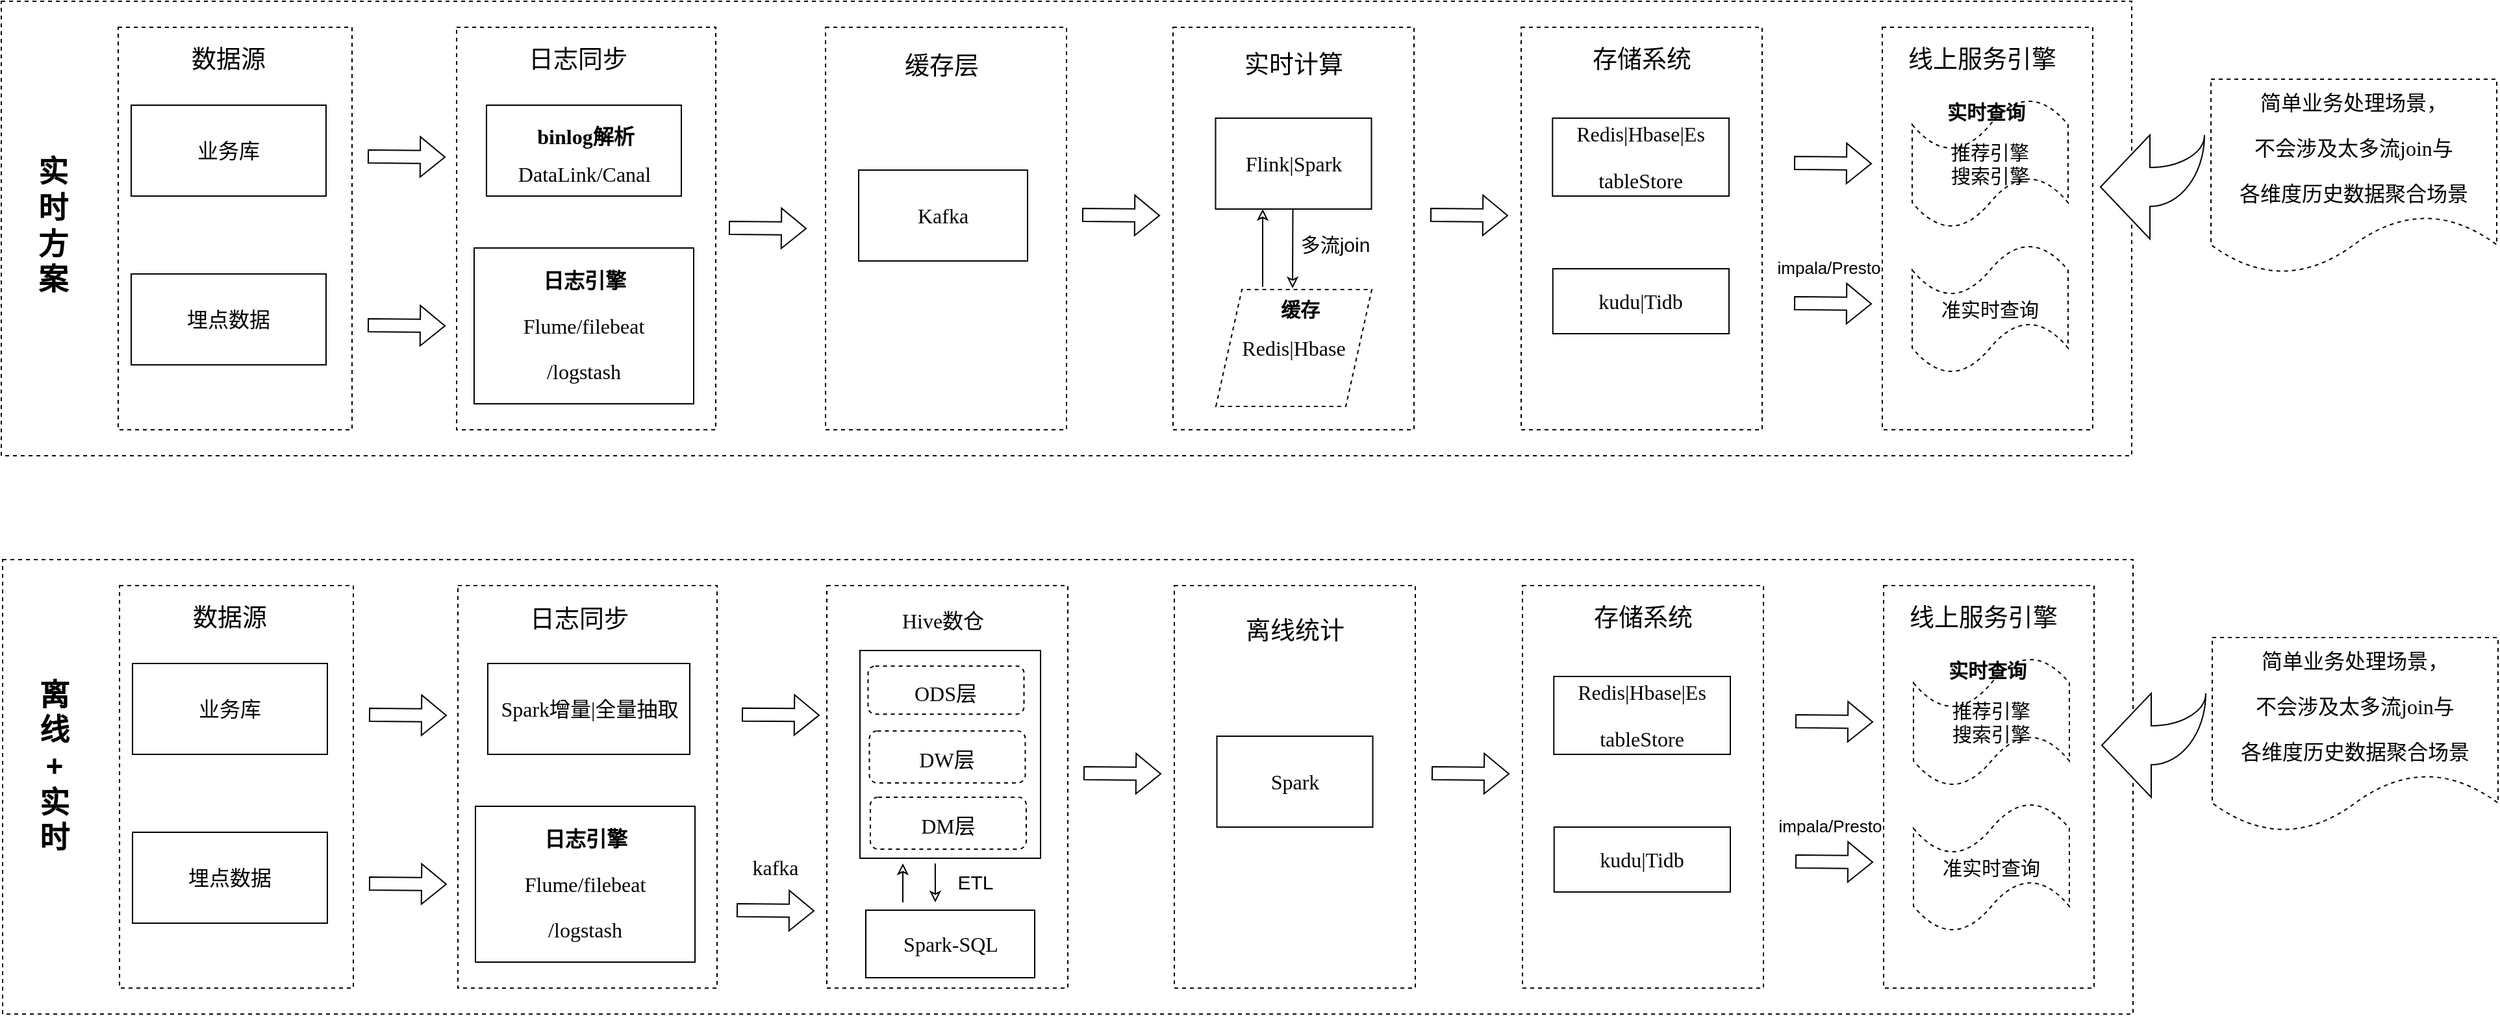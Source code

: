 <mxfile version="16.5.6" type="github">
  <diagram id="tP0htK_A89CHBBAlXfLt" name="Page-1">
    <mxGraphModel dx="1396" dy="868" grid="1" gridSize="10" guides="1" tooltips="1" connect="1" arrows="1" fold="1" page="1" pageScale="1" pageWidth="2339" pageHeight="3300" math="0" shadow="0">
      <root>
        <mxCell id="0" />
        <mxCell id="1" parent="0" />
        <mxCell id="vU2qt1rbrAaDwHg2KqTE-60" value="" style="rounded=0;whiteSpace=wrap;html=1;shadow=0;dashed=1;sketch=0;fontSize=13;" vertex="1" parent="1">
          <mxGeometry x="30" y="150" width="1640" height="350" as="geometry" />
        </mxCell>
        <mxCell id="vU2qt1rbrAaDwHg2KqTE-56" value="" style="rounded=0;whiteSpace=wrap;html=1;dashed=1;" vertex="1" parent="1">
          <mxGeometry x="1478" y="170" width="162" height="310" as="geometry" />
        </mxCell>
        <mxCell id="vU2qt1rbrAaDwHg2KqTE-27" value="" style="rounded=0;whiteSpace=wrap;html=1;dashed=1;" vertex="1" parent="1">
          <mxGeometry x="932" y="170" width="185.5" height="310" as="geometry" />
        </mxCell>
        <mxCell id="vU2qt1rbrAaDwHg2KqTE-24" value="" style="rounded=0;whiteSpace=wrap;html=1;dashed=1;" vertex="1" parent="1">
          <mxGeometry x="664.5" y="170" width="185.5" height="310" as="geometry" />
        </mxCell>
        <mxCell id="vU2qt1rbrAaDwHg2KqTE-21" value="" style="rounded=0;whiteSpace=wrap;html=1;dashed=1;" vertex="1" parent="1">
          <mxGeometry x="380.5" y="170" width="199.5" height="310" as="geometry" />
        </mxCell>
        <mxCell id="vU2qt1rbrAaDwHg2KqTE-18" value="" style="rounded=0;whiteSpace=wrap;html=1;dashed=1;" vertex="1" parent="1">
          <mxGeometry x="120" y="170" width="180" height="310" as="geometry" />
        </mxCell>
        <mxCell id="vU2qt1rbrAaDwHg2KqTE-1" value="&lt;pre style=&quot;background-color: rgb(255 , 255 , 255) ; font-family: &amp;#34;menlo&amp;#34; ; font-size: 12pt&quot;&gt;&lt;br&gt;&lt;/pre&gt;&lt;pre style=&quot;background-color: rgb(255 , 255 , 255) ; font-family: &amp;#34;menlo&amp;#34; ; font-size: 12pt&quot;&gt;DataLink/Canal&lt;/pre&gt;" style="rounded=0;whiteSpace=wrap;html=1;" vertex="1" parent="1">
          <mxGeometry x="403.5" y="230" width="150" height="70" as="geometry" />
        </mxCell>
        <mxCell id="vU2qt1rbrAaDwHg2KqTE-3" value="&lt;pre style=&quot;background-color: rgb(255 , 255 , 255) ; font-family: &amp;#34;menlo&amp;#34; ; font-size: 12pt&quot;&gt;Kafka&lt;/pre&gt;" style="rounded=0;whiteSpace=wrap;html=1;" vertex="1" parent="1">
          <mxGeometry x="690" y="280" width="130" height="70" as="geometry" />
        </mxCell>
        <mxCell id="vU2qt1rbrAaDwHg2KqTE-4" value="&lt;pre style=&quot;background-color: rgb(255 , 255 , 255) ; font-family: &amp;#34;menlo&amp;#34; ; font-size: 12pt&quot;&gt;Flink|Spark&lt;/pre&gt;" style="rounded=0;whiteSpace=wrap;html=1;" vertex="1" parent="1">
          <mxGeometry x="964.75" y="240" width="120" height="70" as="geometry" />
        </mxCell>
        <mxCell id="vU2qt1rbrAaDwHg2KqTE-7" value="" style="shape=flexArrow;endArrow=classic;html=1;rounded=0;" edge="1" parent="1">
          <mxGeometry width="50" height="50" relative="1" as="geometry">
            <mxPoint x="312" y="269.5" as="sourcePoint" />
            <mxPoint x="372" y="270" as="targetPoint" />
          </mxGeometry>
        </mxCell>
        <mxCell id="vU2qt1rbrAaDwHg2KqTE-10" value="&lt;pre style=&quot;background-color: rgb(255 , 255 , 255) ; font-family: &amp;#34;menlo&amp;#34; ; font-size: 12pt&quot;&gt;业务库&lt;/pre&gt;" style="rounded=0;whiteSpace=wrap;html=1;" vertex="1" parent="1">
          <mxGeometry x="130" y="230" width="150" height="70" as="geometry" />
        </mxCell>
        <mxCell id="vU2qt1rbrAaDwHg2KqTE-15" value="&lt;pre style=&quot;background-color: rgb(255 , 255 , 255) ; font-family: &amp;#34;menlo&amp;#34; ; font-size: 12pt&quot;&gt;埋点数据&lt;/pre&gt;" style="rounded=0;whiteSpace=wrap;html=1;" vertex="1" parent="1">
          <mxGeometry x="130" y="360" width="150" height="70" as="geometry" />
        </mxCell>
        <mxCell id="vU2qt1rbrAaDwHg2KqTE-19" value="&lt;pre style=&quot;background-color: rgb(255 , 255 , 255) ; font-family: &amp;#34;menlo&amp;#34; ; font-size: 12pt&quot;&gt;&lt;br&gt;&lt;/pre&gt;&lt;pre style=&quot;background-color: rgb(255 , 255 , 255) ; font-family: &amp;#34;menlo&amp;#34; ; font-size: 12pt&quot;&gt;Flume/filebeat&lt;/pre&gt;&lt;pre style=&quot;background-color: rgb(255 , 255 , 255) ; font-family: &amp;#34;menlo&amp;#34; ; font-size: 12pt&quot;&gt;/logstash&lt;/pre&gt;" style="rounded=0;whiteSpace=wrap;html=1;" vertex="1" parent="1">
          <mxGeometry x="394" y="340" width="169" height="120" as="geometry" />
        </mxCell>
        <mxCell id="vU2qt1rbrAaDwHg2KqTE-20" value="" style="shape=flexArrow;endArrow=classic;html=1;rounded=0;" edge="1" parent="1">
          <mxGeometry width="50" height="50" relative="1" as="geometry">
            <mxPoint x="312" y="399.5" as="sourcePoint" />
            <mxPoint x="372" y="400" as="targetPoint" />
          </mxGeometry>
        </mxCell>
        <mxCell id="vU2qt1rbrAaDwHg2KqTE-22" value="&lt;font style=&quot;font-size: 19px&quot;&gt;数据源&lt;/font&gt;" style="text;html=1;strokeColor=none;fillColor=none;align=center;verticalAlign=middle;whiteSpace=wrap;rounded=0;dashed=1;" vertex="1" parent="1">
          <mxGeometry x="125" y="180" width="160" height="30" as="geometry" />
        </mxCell>
        <mxCell id="vU2qt1rbrAaDwHg2KqTE-23" value="&lt;span style=&quot;font-size: 19px&quot;&gt;日志同步&lt;/span&gt;" style="text;html=1;strokeColor=none;fillColor=none;align=center;verticalAlign=middle;whiteSpace=wrap;rounded=0;dashed=1;" vertex="1" parent="1">
          <mxGeometry x="393.5" y="180" width="160" height="30" as="geometry" />
        </mxCell>
        <mxCell id="vU2qt1rbrAaDwHg2KqTE-25" value="" style="shape=flexArrow;endArrow=classic;html=1;rounded=0;" edge="1" parent="1">
          <mxGeometry width="50" height="50" relative="1" as="geometry">
            <mxPoint x="590" y="324.5" as="sourcePoint" />
            <mxPoint x="650" y="325" as="targetPoint" />
          </mxGeometry>
        </mxCell>
        <mxCell id="vU2qt1rbrAaDwHg2KqTE-26" value="&lt;span style=&quot;font-size: 19px&quot;&gt;缓存层&lt;/span&gt;" style="text;html=1;strokeColor=none;fillColor=none;align=center;verticalAlign=middle;whiteSpace=wrap;rounded=0;dashed=1;" vertex="1" parent="1">
          <mxGeometry x="674" y="185" width="160" height="30" as="geometry" />
        </mxCell>
        <mxCell id="vU2qt1rbrAaDwHg2KqTE-28" value="" style="shape=flexArrow;endArrow=classic;html=1;rounded=0;" edge="1" parent="1">
          <mxGeometry width="50" height="50" relative="1" as="geometry">
            <mxPoint x="862" y="314.5" as="sourcePoint" />
            <mxPoint x="922" y="315" as="targetPoint" />
          </mxGeometry>
        </mxCell>
        <mxCell id="vU2qt1rbrAaDwHg2KqTE-29" value="&lt;pre style=&quot;background-color: rgb(255 , 255 , 255) ; font-family: &amp;#34;menlo&amp;#34; ; font-size: 12pt&quot;&gt;Redis|Hbase&lt;/pre&gt;" style="shape=parallelogram;perimeter=parallelogramPerimeter;whiteSpace=wrap;html=1;fixedSize=1;dashed=1;fontSize=19;" vertex="1" parent="1">
          <mxGeometry x="965" y="372" width="120" height="90" as="geometry" />
        </mxCell>
        <mxCell id="vU2qt1rbrAaDwHg2KqTE-30" value="&lt;span style=&quot;font-size: 19px&quot;&gt;实时计算&lt;/span&gt;" style="text;html=1;strokeColor=none;fillColor=none;align=center;verticalAlign=middle;whiteSpace=wrap;rounded=0;dashed=1;" vertex="1" parent="1">
          <mxGeometry x="945" y="184" width="160" height="30" as="geometry" />
        </mxCell>
        <mxCell id="vU2qt1rbrAaDwHg2KqTE-31" value="&lt;font size=&quot;1&quot;&gt;&lt;b style=&quot;font-size: 15px&quot;&gt;缓存&lt;/b&gt;&lt;/font&gt;" style="text;html=1;strokeColor=none;fillColor=none;align=center;verticalAlign=middle;whiteSpace=wrap;rounded=0;dashed=1;fontSize=19;" vertex="1" parent="1">
          <mxGeometry x="1000" y="372" width="60" height="30" as="geometry" />
        </mxCell>
        <mxCell id="vU2qt1rbrAaDwHg2KqTE-34" value="&lt;pre style=&quot;background-color: rgb(255 , 255 , 255) ; font-family: &amp;#34;menlo&amp;#34; ; font-size: 12pt&quot;&gt;&lt;b&gt;binlog解析&lt;/b&gt;&lt;/pre&gt;" style="text;html=1;strokeColor=none;fillColor=none;align=center;verticalAlign=middle;whiteSpace=wrap;rounded=0;dashed=1;fontSize=19;" vertex="1" parent="1">
          <mxGeometry x="435.25" y="239" width="90" height="30" as="geometry" />
        </mxCell>
        <mxCell id="vU2qt1rbrAaDwHg2KqTE-35" value="&lt;pre style=&quot;background-color: rgb(255 , 255 , 255) ; font-family: &amp;#34;menlo&amp;#34; ; font-size: 12pt&quot;&gt;&lt;pre style=&quot;font-family: &amp;#34;menlo&amp;#34; ; font-size: 12pt&quot;&gt;&lt;b&gt;日志引擎&lt;/b&gt;&lt;/pre&gt;&lt;/pre&gt;" style="text;html=1;strokeColor=none;fillColor=none;align=center;verticalAlign=middle;whiteSpace=wrap;rounded=0;dashed=1;fontSize=19;" vertex="1" parent="1">
          <mxGeometry x="433.5" y="350" width="90" height="30" as="geometry" />
        </mxCell>
        <mxCell id="vU2qt1rbrAaDwHg2KqTE-36" value="" style="endArrow=classic;html=1;rounded=0;fontSize=15;endFill=0;" edge="1" parent="1">
          <mxGeometry width="50" height="50" relative="1" as="geometry">
            <mxPoint x="1001" y="370" as="sourcePoint" />
            <mxPoint x="1001" y="310" as="targetPoint" />
          </mxGeometry>
        </mxCell>
        <mxCell id="vU2qt1rbrAaDwHg2KqTE-37" value="" style="endArrow=classic;html=1;rounded=0;fontSize=15;endFill=0;entryX=0.4;entryY=-0.033;entryDx=0;entryDy=0;entryPerimeter=0;" edge="1" parent="1" target="vU2qt1rbrAaDwHg2KqTE-31">
          <mxGeometry width="50" height="50" relative="1" as="geometry">
            <mxPoint x="1024.25" y="310" as="sourcePoint" />
            <mxPoint x="1024.25" y="360" as="targetPoint" />
          </mxGeometry>
        </mxCell>
        <mxCell id="vU2qt1rbrAaDwHg2KqTE-38" value="&lt;font size=&quot;1&quot;&gt;&lt;span style=&quot;font-size: 15px&quot;&gt;多流join&lt;/span&gt;&lt;/font&gt;" style="text;html=1;strokeColor=none;fillColor=none;align=center;verticalAlign=middle;whiteSpace=wrap;rounded=0;dashed=1;fontSize=19;" vertex="1" parent="1">
          <mxGeometry x="1027" y="322" width="60" height="30" as="geometry" />
        </mxCell>
        <mxCell id="vU2qt1rbrAaDwHg2KqTE-39" value="" style="rounded=0;whiteSpace=wrap;html=1;dashed=1;" vertex="1" parent="1">
          <mxGeometry x="1200" y="170" width="185.5" height="310" as="geometry" />
        </mxCell>
        <mxCell id="vU2qt1rbrAaDwHg2KqTE-40" value="&lt;pre style=&quot;background-color: rgb(255 , 255 , 255) ; font-family: &amp;#34;menlo&amp;#34; ; font-size: 12pt&quot;&gt;&lt;pre style=&quot;font-family: &amp;#34;menlo&amp;#34; ; font-size: 12pt&quot;&gt;Redis|Hbase|Es&lt;/pre&gt;&lt;pre style=&quot;font-family: &amp;#34;menlo&amp;#34; ; font-size: 12pt&quot;&gt;tableStore&lt;/pre&gt;&lt;/pre&gt;" style="rounded=0;whiteSpace=wrap;html=1;" vertex="1" parent="1">
          <mxGeometry x="1224.13" y="240" width="135.87" height="60" as="geometry" />
        </mxCell>
        <mxCell id="vU2qt1rbrAaDwHg2KqTE-41" value="" style="shape=flexArrow;endArrow=classic;html=1;rounded=0;" edge="1" parent="1">
          <mxGeometry width="50" height="50" relative="1" as="geometry">
            <mxPoint x="1130" y="314.5" as="sourcePoint" />
            <mxPoint x="1190" y="315" as="targetPoint" />
          </mxGeometry>
        </mxCell>
        <mxCell id="vU2qt1rbrAaDwHg2KqTE-43" value="&lt;span style=&quot;font-size: 19px&quot;&gt;存储系统&lt;/span&gt;" style="text;html=1;strokeColor=none;fillColor=none;align=center;verticalAlign=middle;whiteSpace=wrap;rounded=0;dashed=1;" vertex="1" parent="1">
          <mxGeometry x="1213" y="180" width="160" height="30" as="geometry" />
        </mxCell>
        <mxCell id="vU2qt1rbrAaDwHg2KqTE-48" value="&lt;pre style=&quot;background-color: rgb(255 , 255 , 255) ; font-family: &amp;#34;menlo&amp;#34; ; font-size: 12pt&quot;&gt;&lt;pre style=&quot;font-family: &amp;#34;menlo&amp;#34; ; font-size: 12pt&quot;&gt;kudu|Tidb&lt;/pre&gt;&lt;/pre&gt;" style="rounded=0;whiteSpace=wrap;html=1;" vertex="1" parent="1">
          <mxGeometry x="1224.37" y="356" width="135.63" height="50" as="geometry" />
        </mxCell>
        <mxCell id="vU2qt1rbrAaDwHg2KqTE-49" value="" style="shape=flexArrow;endArrow=classic;html=1;rounded=0;" edge="1" parent="1">
          <mxGeometry width="50" height="50" relative="1" as="geometry">
            <mxPoint x="1410" y="274.5" as="sourcePoint" />
            <mxPoint x="1470" y="275" as="targetPoint" />
          </mxGeometry>
        </mxCell>
        <mxCell id="vU2qt1rbrAaDwHg2KqTE-50" value="推荐引擎&lt;br&gt;搜索引擎" style="shape=tape;whiteSpace=wrap;html=1;rounded=1;dashed=1;fontSize=15;" vertex="1" parent="1">
          <mxGeometry x="1501" y="225" width="120" height="100" as="geometry" />
        </mxCell>
        <mxCell id="vU2qt1rbrAaDwHg2KqTE-51" value="" style="shape=flexArrow;endArrow=classic;html=1;rounded=0;" edge="1" parent="1">
          <mxGeometry width="50" height="50" relative="1" as="geometry">
            <mxPoint x="1410" y="382.5" as="sourcePoint" />
            <mxPoint x="1470" y="383" as="targetPoint" />
          </mxGeometry>
        </mxCell>
        <mxCell id="vU2qt1rbrAaDwHg2KqTE-52" value="准实时查询" style="shape=tape;whiteSpace=wrap;html=1;rounded=1;dashed=1;fontSize=15;" vertex="1" parent="1">
          <mxGeometry x="1501" y="337" width="120" height="100" as="geometry" />
        </mxCell>
        <mxCell id="vU2qt1rbrAaDwHg2KqTE-53" value="&lt;font size=&quot;1&quot;&gt;&lt;b style=&quot;font-size: 15px&quot;&gt;实时查询&lt;/b&gt;&lt;/font&gt;" style="text;html=1;strokeColor=none;fillColor=none;align=center;verticalAlign=middle;whiteSpace=wrap;rounded=0;dashed=1;fontSize=19;" vertex="1" parent="1">
          <mxGeometry x="1523" y="220" width="70" height="30" as="geometry" />
        </mxCell>
        <mxCell id="vU2qt1rbrAaDwHg2KqTE-54" value="&lt;font size=&quot;1&quot;&gt;&lt;span style=&quot;font-size: 13px&quot;&gt;impala/Presto&lt;/span&gt;&lt;/font&gt;" style="text;html=1;strokeColor=none;fillColor=none;align=center;verticalAlign=middle;whiteSpace=wrap;rounded=0;dashed=1;fontSize=19;" vertex="1" parent="1">
          <mxGeometry x="1402" y="339" width="70" height="30" as="geometry" />
        </mxCell>
        <mxCell id="vU2qt1rbrAaDwHg2KqTE-57" value="&lt;span style=&quot;font-size: 19px&quot;&gt;线上服务引擎&lt;/span&gt;" style="text;html=1;strokeColor=none;fillColor=none;align=center;verticalAlign=middle;whiteSpace=wrap;rounded=0;dashed=1;" vertex="1" parent="1">
          <mxGeometry x="1475" y="180" width="160" height="30" as="geometry" />
        </mxCell>
        <mxCell id="vU2qt1rbrAaDwHg2KqTE-58" value="&lt;pre style=&quot;background-color: rgb(255 , 255 , 255) ; font-family: &amp;#34;menlo&amp;#34; ; font-size: 12pt&quot;&gt;简单业务处理场景，&lt;/pre&gt;&lt;pre style=&quot;background-color: rgb(255 , 255 , 255) ; font-family: &amp;#34;menlo&amp;#34; ; font-size: 12pt&quot;&gt;不会涉及太多流join与&lt;/pre&gt;&lt;pre style=&quot;background-color: rgb(255 , 255 , 255) ; font-family: &amp;#34;menlo&amp;#34; ; font-size: 12pt&quot;&gt;各维度历史数据聚合场景&lt;/pre&gt;" style="shape=document;whiteSpace=wrap;html=1;boundedLbl=1;rounded=1;dashed=1;fontSize=13;" vertex="1" parent="1">
          <mxGeometry x="1731" y="210" width="220" height="150" as="geometry" />
        </mxCell>
        <mxCell id="vU2qt1rbrAaDwHg2KqTE-59" value="" style="html=1;shadow=0;dashed=0;align=center;verticalAlign=middle;shape=mxgraph.arrows2.jumpInArrow;dy=15;dx=38;arrowHead=80;rounded=1;fontSize=13;rotation=-180;sketch=0;" vertex="1" parent="1">
          <mxGeometry x="1646" y="253" width="80" height="80" as="geometry" />
        </mxCell>
        <mxCell id="vU2qt1rbrAaDwHg2KqTE-61" value="&lt;font style=&quot;font-size: 23px&quot;&gt;&lt;b&gt;实&lt;br&gt;时&lt;br&gt;方&lt;br&gt;案&lt;/b&gt;&lt;/font&gt;" style="text;html=1;strokeColor=none;fillColor=none;align=center;verticalAlign=middle;whiteSpace=wrap;rounded=0;shadow=0;dashed=1;sketch=0;fontSize=13;" vertex="1" parent="1">
          <mxGeometry x="50" y="233" width="40" height="180" as="geometry" />
        </mxCell>
        <mxCell id="vU2qt1rbrAaDwHg2KqTE-62" value="" style="rounded=0;whiteSpace=wrap;html=1;shadow=0;dashed=1;sketch=0;fontSize=13;" vertex="1" parent="1">
          <mxGeometry x="31" y="580" width="1640" height="350" as="geometry" />
        </mxCell>
        <mxCell id="vU2qt1rbrAaDwHg2KqTE-63" value="" style="rounded=0;whiteSpace=wrap;html=1;dashed=1;" vertex="1" parent="1">
          <mxGeometry x="1479" y="600" width="162" height="310" as="geometry" />
        </mxCell>
        <mxCell id="vU2qt1rbrAaDwHg2KqTE-64" value="" style="rounded=0;whiteSpace=wrap;html=1;dashed=1;" vertex="1" parent="1">
          <mxGeometry x="933" y="600" width="185.5" height="310" as="geometry" />
        </mxCell>
        <mxCell id="vU2qt1rbrAaDwHg2KqTE-65" value="" style="rounded=0;whiteSpace=wrap;html=1;dashed=1;" vertex="1" parent="1">
          <mxGeometry x="665.5" y="600" width="185.5" height="310" as="geometry" />
        </mxCell>
        <mxCell id="vU2qt1rbrAaDwHg2KqTE-66" value="" style="rounded=0;whiteSpace=wrap;html=1;dashed=1;" vertex="1" parent="1">
          <mxGeometry x="381.5" y="600" width="199.5" height="310" as="geometry" />
        </mxCell>
        <mxCell id="vU2qt1rbrAaDwHg2KqTE-67" value="" style="rounded=0;whiteSpace=wrap;html=1;dashed=1;" vertex="1" parent="1">
          <mxGeometry x="121" y="600" width="180" height="310" as="geometry" />
        </mxCell>
        <mxCell id="vU2qt1rbrAaDwHg2KqTE-68" value="&lt;pre style=&quot;background-color: rgb(255 , 255 , 255) ; font-family: &amp;#34;menlo&amp;#34; ; font-size: 12pt&quot;&gt;Spark增量|全量抽取&lt;/pre&gt;" style="rounded=0;whiteSpace=wrap;html=1;" vertex="1" parent="1">
          <mxGeometry x="404.5" y="660" width="155.5" height="70" as="geometry" />
        </mxCell>
        <mxCell id="vU2qt1rbrAaDwHg2KqTE-69" value="&lt;pre style=&quot;background-color: rgb(255 , 255 , 255) ; font-family: &amp;#34;menlo&amp;#34; ; font-size: 12pt&quot;&gt;&lt;pre style=&quot;font-family: &amp;#34;menlo&amp;#34; ; font-size: 12pt&quot;&gt;&lt;br&gt;&lt;/pre&gt;&lt;/pre&gt;" style="rounded=0;whiteSpace=wrap;html=1;" vertex="1" parent="1">
          <mxGeometry x="691" y="650" width="139" height="160" as="geometry" />
        </mxCell>
        <mxCell id="vU2qt1rbrAaDwHg2KqTE-70" value="&lt;pre style=&quot;background-color: rgb(255 , 255 , 255) ; font-family: &amp;#34;menlo&amp;#34; ; font-size: 12pt&quot;&gt;Spark&lt;/pre&gt;" style="rounded=0;whiteSpace=wrap;html=1;" vertex="1" parent="1">
          <mxGeometry x="965.75" y="716" width="120" height="70" as="geometry" />
        </mxCell>
        <mxCell id="vU2qt1rbrAaDwHg2KqTE-71" value="" style="shape=flexArrow;endArrow=classic;html=1;rounded=0;" edge="1" parent="1">
          <mxGeometry width="50" height="50" relative="1" as="geometry">
            <mxPoint x="313" y="699.5" as="sourcePoint" />
            <mxPoint x="373" y="700" as="targetPoint" />
          </mxGeometry>
        </mxCell>
        <mxCell id="vU2qt1rbrAaDwHg2KqTE-72" value="&lt;pre style=&quot;background-color: rgb(255 , 255 , 255) ; font-family: &amp;#34;menlo&amp;#34; ; font-size: 12pt&quot;&gt;业务库&lt;/pre&gt;" style="rounded=0;whiteSpace=wrap;html=1;" vertex="1" parent="1">
          <mxGeometry x="131" y="660" width="150" height="70" as="geometry" />
        </mxCell>
        <mxCell id="vU2qt1rbrAaDwHg2KqTE-73" value="&lt;pre style=&quot;background-color: rgb(255 , 255 , 255) ; font-family: &amp;#34;menlo&amp;#34; ; font-size: 12pt&quot;&gt;埋点数据&lt;/pre&gt;" style="rounded=0;whiteSpace=wrap;html=1;" vertex="1" parent="1">
          <mxGeometry x="131" y="790" width="150" height="70" as="geometry" />
        </mxCell>
        <mxCell id="vU2qt1rbrAaDwHg2KqTE-74" value="&lt;pre style=&quot;background-color: rgb(255 , 255 , 255) ; font-family: &amp;#34;menlo&amp;#34; ; font-size: 12pt&quot;&gt;&lt;br&gt;&lt;/pre&gt;&lt;pre style=&quot;background-color: rgb(255 , 255 , 255) ; font-family: &amp;#34;menlo&amp;#34; ; font-size: 12pt&quot;&gt;Flume/filebeat&lt;/pre&gt;&lt;pre style=&quot;background-color: rgb(255 , 255 , 255) ; font-family: &amp;#34;menlo&amp;#34; ; font-size: 12pt&quot;&gt;/logstash&lt;/pre&gt;" style="rounded=0;whiteSpace=wrap;html=1;" vertex="1" parent="1">
          <mxGeometry x="395" y="770" width="169" height="120" as="geometry" />
        </mxCell>
        <mxCell id="vU2qt1rbrAaDwHg2KqTE-75" value="" style="shape=flexArrow;endArrow=classic;html=1;rounded=0;" edge="1" parent="1">
          <mxGeometry width="50" height="50" relative="1" as="geometry">
            <mxPoint x="313" y="829.5" as="sourcePoint" />
            <mxPoint x="373" y="830" as="targetPoint" />
          </mxGeometry>
        </mxCell>
        <mxCell id="vU2qt1rbrAaDwHg2KqTE-76" value="&lt;font style=&quot;font-size: 19px&quot;&gt;数据源&lt;/font&gt;" style="text;html=1;strokeColor=none;fillColor=none;align=center;verticalAlign=middle;whiteSpace=wrap;rounded=0;dashed=1;" vertex="1" parent="1">
          <mxGeometry x="126" y="610" width="160" height="30" as="geometry" />
        </mxCell>
        <mxCell id="vU2qt1rbrAaDwHg2KqTE-77" value="&lt;span style=&quot;font-size: 19px&quot;&gt;日志同步&lt;/span&gt;" style="text;html=1;strokeColor=none;fillColor=none;align=center;verticalAlign=middle;whiteSpace=wrap;rounded=0;dashed=1;" vertex="1" parent="1">
          <mxGeometry x="394.5" y="611" width="160" height="30" as="geometry" />
        </mxCell>
        <mxCell id="vU2qt1rbrAaDwHg2KqTE-78" value="" style="shape=flexArrow;endArrow=classic;html=1;rounded=0;" edge="1" parent="1">
          <mxGeometry width="50" height="50" relative="1" as="geometry">
            <mxPoint x="600" y="699.33" as="sourcePoint" />
            <mxPoint x="660" y="699.83" as="targetPoint" />
          </mxGeometry>
        </mxCell>
        <mxCell id="vU2qt1rbrAaDwHg2KqTE-79" value="&lt;pre style=&quot;font-size: 12pt ; font-family: &amp;#34;menlo&amp;#34;&quot;&gt;Hive数仓&lt;/pre&gt;" style="text;html=1;strokeColor=none;fillColor=none;align=center;verticalAlign=middle;whiteSpace=wrap;rounded=0;dashed=1;" vertex="1" parent="1">
          <mxGeometry x="675" y="612" width="160" height="30" as="geometry" />
        </mxCell>
        <mxCell id="vU2qt1rbrAaDwHg2KqTE-80" value="" style="shape=flexArrow;endArrow=classic;html=1;rounded=0;" edge="1" parent="1">
          <mxGeometry width="50" height="50" relative="1" as="geometry">
            <mxPoint x="863" y="744.5" as="sourcePoint" />
            <mxPoint x="923" y="745" as="targetPoint" />
          </mxGeometry>
        </mxCell>
        <mxCell id="vU2qt1rbrAaDwHg2KqTE-82" value="&lt;span style=&quot;font-size: 19px&quot;&gt;离线统计&lt;/span&gt;" style="text;html=1;strokeColor=none;fillColor=none;align=center;verticalAlign=middle;whiteSpace=wrap;rounded=0;dashed=1;" vertex="1" parent="1">
          <mxGeometry x="946" y="620" width="160" height="30" as="geometry" />
        </mxCell>
        <mxCell id="vU2qt1rbrAaDwHg2KqTE-85" value="&lt;pre style=&quot;background-color: rgb(255 , 255 , 255) ; font-family: &amp;#34;menlo&amp;#34; ; font-size: 12pt&quot;&gt;&lt;pre style=&quot;font-family: &amp;#34;menlo&amp;#34; ; font-size: 12pt&quot;&gt;&lt;b&gt;日志引擎&lt;/b&gt;&lt;/pre&gt;&lt;/pre&gt;" style="text;html=1;strokeColor=none;fillColor=none;align=center;verticalAlign=middle;whiteSpace=wrap;rounded=0;dashed=1;fontSize=19;" vertex="1" parent="1">
          <mxGeometry x="434.5" y="780" width="90" height="30" as="geometry" />
        </mxCell>
        <mxCell id="vU2qt1rbrAaDwHg2KqTE-89" value="" style="rounded=0;whiteSpace=wrap;html=1;dashed=1;" vertex="1" parent="1">
          <mxGeometry x="1201" y="600" width="185.5" height="310" as="geometry" />
        </mxCell>
        <mxCell id="vU2qt1rbrAaDwHg2KqTE-90" value="&lt;pre style=&quot;background-color: rgb(255 , 255 , 255) ; font-family: &amp;#34;menlo&amp;#34; ; font-size: 12pt&quot;&gt;&lt;pre style=&quot;font-family: &amp;#34;menlo&amp;#34; ; font-size: 12pt&quot;&gt;Redis|Hbase|Es&lt;/pre&gt;&lt;pre style=&quot;font-family: &amp;#34;menlo&amp;#34; ; font-size: 12pt&quot;&gt;tableStore&lt;/pre&gt;&lt;/pre&gt;" style="rounded=0;whiteSpace=wrap;html=1;" vertex="1" parent="1">
          <mxGeometry x="1225.13" y="670" width="135.87" height="60" as="geometry" />
        </mxCell>
        <mxCell id="vU2qt1rbrAaDwHg2KqTE-91" value="" style="shape=flexArrow;endArrow=classic;html=1;rounded=0;" edge="1" parent="1">
          <mxGeometry width="50" height="50" relative="1" as="geometry">
            <mxPoint x="1131" y="744.5" as="sourcePoint" />
            <mxPoint x="1191" y="745" as="targetPoint" />
          </mxGeometry>
        </mxCell>
        <mxCell id="vU2qt1rbrAaDwHg2KqTE-92" value="&lt;span style=&quot;font-size: 19px&quot;&gt;存储系统&lt;/span&gt;" style="text;html=1;strokeColor=none;fillColor=none;align=center;verticalAlign=middle;whiteSpace=wrap;rounded=0;dashed=1;" vertex="1" parent="1">
          <mxGeometry x="1214" y="610" width="160" height="30" as="geometry" />
        </mxCell>
        <mxCell id="vU2qt1rbrAaDwHg2KqTE-93" value="&lt;pre style=&quot;background-color: rgb(255 , 255 , 255) ; font-family: &amp;#34;menlo&amp;#34; ; font-size: 12pt&quot;&gt;&lt;pre style=&quot;font-family: &amp;#34;menlo&amp;#34; ; font-size: 12pt&quot;&gt;kudu|Tidb&lt;/pre&gt;&lt;/pre&gt;" style="rounded=0;whiteSpace=wrap;html=1;" vertex="1" parent="1">
          <mxGeometry x="1225.37" y="786" width="135.63" height="50" as="geometry" />
        </mxCell>
        <mxCell id="vU2qt1rbrAaDwHg2KqTE-94" value="" style="shape=flexArrow;endArrow=classic;html=1;rounded=0;" edge="1" parent="1">
          <mxGeometry width="50" height="50" relative="1" as="geometry">
            <mxPoint x="1411" y="704.5" as="sourcePoint" />
            <mxPoint x="1471" y="705" as="targetPoint" />
          </mxGeometry>
        </mxCell>
        <mxCell id="vU2qt1rbrAaDwHg2KqTE-95" value="推荐引擎&lt;br&gt;搜索引擎" style="shape=tape;whiteSpace=wrap;html=1;rounded=1;dashed=1;fontSize=15;" vertex="1" parent="1">
          <mxGeometry x="1502" y="655" width="120" height="100" as="geometry" />
        </mxCell>
        <mxCell id="vU2qt1rbrAaDwHg2KqTE-96" value="" style="shape=flexArrow;endArrow=classic;html=1;rounded=0;" edge="1" parent="1">
          <mxGeometry width="50" height="50" relative="1" as="geometry">
            <mxPoint x="1411" y="812.5" as="sourcePoint" />
            <mxPoint x="1471" y="813" as="targetPoint" />
          </mxGeometry>
        </mxCell>
        <mxCell id="vU2qt1rbrAaDwHg2KqTE-97" value="准实时查询" style="shape=tape;whiteSpace=wrap;html=1;rounded=1;dashed=1;fontSize=15;" vertex="1" parent="1">
          <mxGeometry x="1502" y="767" width="120" height="100" as="geometry" />
        </mxCell>
        <mxCell id="vU2qt1rbrAaDwHg2KqTE-98" value="&lt;font size=&quot;1&quot;&gt;&lt;b style=&quot;font-size: 15px&quot;&gt;实时查询&lt;/b&gt;&lt;/font&gt;" style="text;html=1;strokeColor=none;fillColor=none;align=center;verticalAlign=middle;whiteSpace=wrap;rounded=0;dashed=1;fontSize=19;" vertex="1" parent="1">
          <mxGeometry x="1524" y="650" width="70" height="30" as="geometry" />
        </mxCell>
        <mxCell id="vU2qt1rbrAaDwHg2KqTE-99" value="&lt;font size=&quot;1&quot;&gt;&lt;span style=&quot;font-size: 13px&quot;&gt;impala/Presto&lt;/span&gt;&lt;/font&gt;" style="text;html=1;strokeColor=none;fillColor=none;align=center;verticalAlign=middle;whiteSpace=wrap;rounded=0;dashed=1;fontSize=19;" vertex="1" parent="1">
          <mxGeometry x="1403" y="769" width="70" height="30" as="geometry" />
        </mxCell>
        <mxCell id="vU2qt1rbrAaDwHg2KqTE-100" value="&lt;span style=&quot;font-size: 19px&quot;&gt;线上服务引擎&lt;/span&gt;" style="text;html=1;strokeColor=none;fillColor=none;align=center;verticalAlign=middle;whiteSpace=wrap;rounded=0;dashed=1;" vertex="1" parent="1">
          <mxGeometry x="1476" y="610" width="160" height="30" as="geometry" />
        </mxCell>
        <mxCell id="vU2qt1rbrAaDwHg2KqTE-101" value="&lt;pre style=&quot;background-color: rgb(255 , 255 , 255) ; font-family: &amp;#34;menlo&amp;#34; ; font-size: 12pt&quot;&gt;简单业务处理场景，&lt;/pre&gt;&lt;pre style=&quot;background-color: rgb(255 , 255 , 255) ; font-family: &amp;#34;menlo&amp;#34; ; font-size: 12pt&quot;&gt;不会涉及太多流join与&lt;/pre&gt;&lt;pre style=&quot;background-color: rgb(255 , 255 , 255) ; font-family: &amp;#34;menlo&amp;#34; ; font-size: 12pt&quot;&gt;各维度历史数据聚合场景&lt;/pre&gt;" style="shape=document;whiteSpace=wrap;html=1;boundedLbl=1;rounded=1;dashed=1;fontSize=13;" vertex="1" parent="1">
          <mxGeometry x="1732" y="640" width="220" height="150" as="geometry" />
        </mxCell>
        <mxCell id="vU2qt1rbrAaDwHg2KqTE-102" value="" style="html=1;shadow=0;dashed=0;align=center;verticalAlign=middle;shape=mxgraph.arrows2.jumpInArrow;dy=15;dx=38;arrowHead=80;rounded=1;fontSize=13;rotation=-180;sketch=0;" vertex="1" parent="1">
          <mxGeometry x="1647" y="683" width="80" height="80" as="geometry" />
        </mxCell>
        <mxCell id="vU2qt1rbrAaDwHg2KqTE-103" value="&lt;font style=&quot;font-size: 23px&quot;&gt;&lt;b&gt;离线&lt;br&gt;+&lt;br&gt;实&lt;br&gt;时&lt;br&gt;&lt;br&gt;&lt;/b&gt;&lt;/font&gt;" style="text;html=1;strokeColor=none;fillColor=none;align=center;verticalAlign=middle;whiteSpace=wrap;rounded=0;shadow=0;dashed=1;sketch=0;fontSize=13;" vertex="1" parent="1">
          <mxGeometry x="51" y="663" width="40" height="180" as="geometry" />
        </mxCell>
        <mxCell id="vU2qt1rbrAaDwHg2KqTE-104" value="" style="shape=flexArrow;endArrow=classic;html=1;rounded=0;" edge="1" parent="1">
          <mxGeometry width="50" height="50" relative="1" as="geometry">
            <mxPoint x="596" y="850.0" as="sourcePoint" />
            <mxPoint x="656" y="850.5" as="targetPoint" />
          </mxGeometry>
        </mxCell>
        <mxCell id="vU2qt1rbrAaDwHg2KqTE-105" value="&lt;pre style=&quot;background-color: rgb(255 , 255 , 255) ; font-family: &amp;#34;menlo&amp;#34; ; font-size: 12pt&quot;&gt;&lt;pre style=&quot;font-family: &amp;#34;menlo&amp;#34; ; font-size: 12pt&quot;&gt;kafka&lt;/pre&gt;&lt;/pre&gt;" style="text;html=1;strokeColor=none;fillColor=none;align=center;verticalAlign=middle;whiteSpace=wrap;rounded=0;dashed=1;fontSize=19;" vertex="1" parent="1">
          <mxGeometry x="581" y="802" width="90" height="30" as="geometry" />
        </mxCell>
        <mxCell id="vU2qt1rbrAaDwHg2KqTE-108" value="&lt;pre style=&quot;background-color: rgb(255 , 255 , 255) ; font-family: &amp;#34;menlo&amp;#34; ; font-size: 12pt&quot;&gt;Spark-SQL&lt;/pre&gt;" style="rounded=0;whiteSpace=wrap;html=1;" vertex="1" parent="1">
          <mxGeometry x="695.5" y="850" width="130" height="52" as="geometry" />
        </mxCell>
        <mxCell id="vU2qt1rbrAaDwHg2KqTE-109" value="&lt;font style=&quot;font-size: 16px&quot;&gt;ODS层&lt;/font&gt;" style="rounded=1;whiteSpace=wrap;html=1;shadow=0;dashed=1;sketch=0;fontFamily=Verdana;fontSize=23;" vertex="1" parent="1">
          <mxGeometry x="697.25" y="662" width="120" height="37" as="geometry" />
        </mxCell>
        <mxCell id="vU2qt1rbrAaDwHg2KqTE-110" value="&lt;span style=&quot;font-size: 16px&quot;&gt;DW层&lt;/span&gt;" style="rounded=1;whiteSpace=wrap;html=1;shadow=0;dashed=1;sketch=0;fontFamily=Verdana;fontSize=23;" vertex="1" parent="1">
          <mxGeometry x="698.25" y="712" width="120" height="40" as="geometry" />
        </mxCell>
        <mxCell id="vU2qt1rbrAaDwHg2KqTE-111" value="&lt;span style=&quot;font-size: 16px&quot;&gt;DM层&lt;/span&gt;" style="rounded=1;whiteSpace=wrap;html=1;shadow=0;dashed=1;sketch=0;fontFamily=Verdana;fontSize=23;" vertex="1" parent="1">
          <mxGeometry x="699" y="763" width="120" height="40" as="geometry" />
        </mxCell>
        <mxCell id="vU2qt1rbrAaDwHg2KqTE-113" value="" style="endArrow=classic;html=1;rounded=0;fontSize=15;endFill=0;" edge="1" parent="1">
          <mxGeometry width="50" height="50" relative="1" as="geometry">
            <mxPoint x="724" y="844" as="sourcePoint" />
            <mxPoint x="724" y="814" as="targetPoint" />
          </mxGeometry>
        </mxCell>
        <mxCell id="vU2qt1rbrAaDwHg2KqTE-114" value="&lt;font size=&quot;1&quot;&gt;&lt;span style=&quot;font-size: 15px&quot;&gt;ETL&lt;/span&gt;&lt;/font&gt;" style="text;html=1;strokeColor=none;fillColor=none;align=center;verticalAlign=middle;whiteSpace=wrap;rounded=0;dashed=1;fontSize=19;" vertex="1" parent="1">
          <mxGeometry x="750" y="813" width="60" height="30" as="geometry" />
        </mxCell>
        <mxCell id="vU2qt1rbrAaDwHg2KqTE-117" value="" style="endArrow=classic;html=1;rounded=0;fontSize=15;endFill=0;" edge="1" parent="1">
          <mxGeometry width="50" height="50" relative="1" as="geometry">
            <mxPoint x="748.92" y="814" as="sourcePoint" />
            <mxPoint x="749" y="844" as="targetPoint" />
          </mxGeometry>
        </mxCell>
      </root>
    </mxGraphModel>
  </diagram>
</mxfile>

